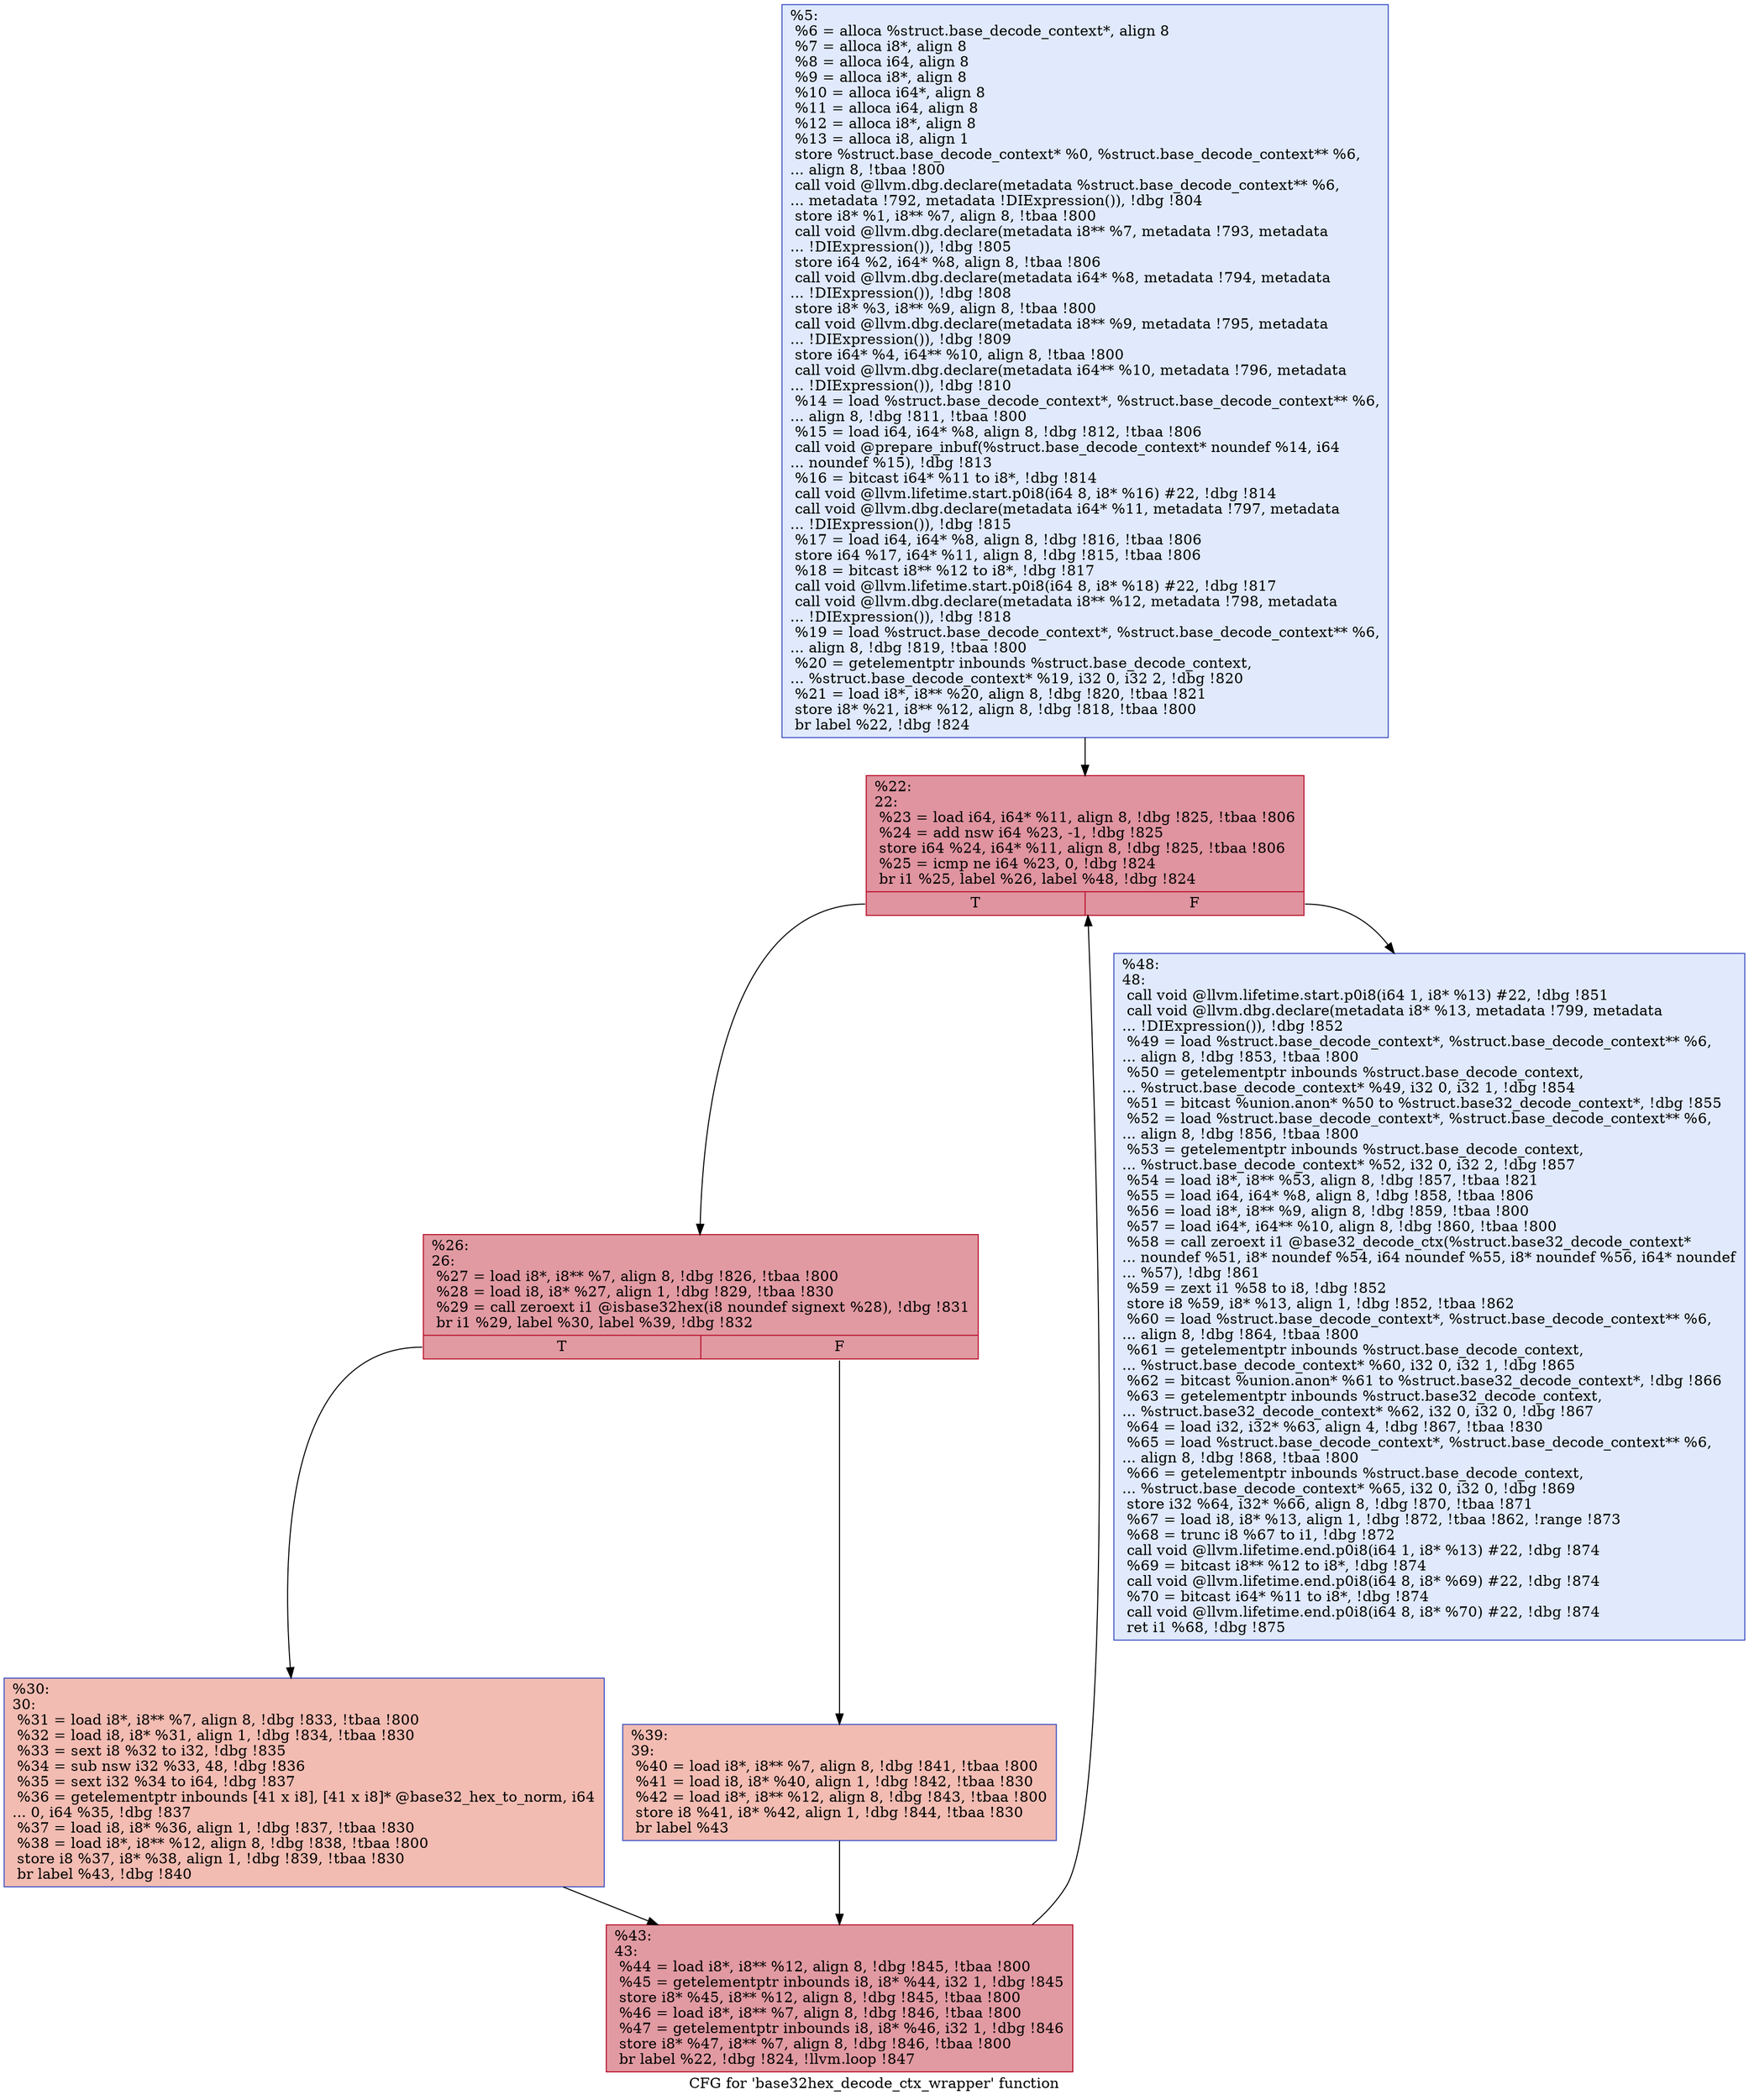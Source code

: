 digraph "CFG for 'base32hex_decode_ctx_wrapper' function" {
	label="CFG for 'base32hex_decode_ctx_wrapper' function";

	Node0xdc4c60 [shape=record,color="#3d50c3ff", style=filled, fillcolor="#b9d0f970",label="{%5:\l  %6 = alloca %struct.base_decode_context*, align 8\l  %7 = alloca i8*, align 8\l  %8 = alloca i64, align 8\l  %9 = alloca i8*, align 8\l  %10 = alloca i64*, align 8\l  %11 = alloca i64, align 8\l  %12 = alloca i8*, align 8\l  %13 = alloca i8, align 1\l  store %struct.base_decode_context* %0, %struct.base_decode_context** %6,\l... align 8, !tbaa !800\l  call void @llvm.dbg.declare(metadata %struct.base_decode_context** %6,\l... metadata !792, metadata !DIExpression()), !dbg !804\l  store i8* %1, i8** %7, align 8, !tbaa !800\l  call void @llvm.dbg.declare(metadata i8** %7, metadata !793, metadata\l... !DIExpression()), !dbg !805\l  store i64 %2, i64* %8, align 8, !tbaa !806\l  call void @llvm.dbg.declare(metadata i64* %8, metadata !794, metadata\l... !DIExpression()), !dbg !808\l  store i8* %3, i8** %9, align 8, !tbaa !800\l  call void @llvm.dbg.declare(metadata i8** %9, metadata !795, metadata\l... !DIExpression()), !dbg !809\l  store i64* %4, i64** %10, align 8, !tbaa !800\l  call void @llvm.dbg.declare(metadata i64** %10, metadata !796, metadata\l... !DIExpression()), !dbg !810\l  %14 = load %struct.base_decode_context*, %struct.base_decode_context** %6,\l... align 8, !dbg !811, !tbaa !800\l  %15 = load i64, i64* %8, align 8, !dbg !812, !tbaa !806\l  call void @prepare_inbuf(%struct.base_decode_context* noundef %14, i64\l... noundef %15), !dbg !813\l  %16 = bitcast i64* %11 to i8*, !dbg !814\l  call void @llvm.lifetime.start.p0i8(i64 8, i8* %16) #22, !dbg !814\l  call void @llvm.dbg.declare(metadata i64* %11, metadata !797, metadata\l... !DIExpression()), !dbg !815\l  %17 = load i64, i64* %8, align 8, !dbg !816, !tbaa !806\l  store i64 %17, i64* %11, align 8, !dbg !815, !tbaa !806\l  %18 = bitcast i8** %12 to i8*, !dbg !817\l  call void @llvm.lifetime.start.p0i8(i64 8, i8* %18) #22, !dbg !817\l  call void @llvm.dbg.declare(metadata i8** %12, metadata !798, metadata\l... !DIExpression()), !dbg !818\l  %19 = load %struct.base_decode_context*, %struct.base_decode_context** %6,\l... align 8, !dbg !819, !tbaa !800\l  %20 = getelementptr inbounds %struct.base_decode_context,\l... %struct.base_decode_context* %19, i32 0, i32 2, !dbg !820\l  %21 = load i8*, i8** %20, align 8, !dbg !820, !tbaa !821\l  store i8* %21, i8** %12, align 8, !dbg !818, !tbaa !800\l  br label %22, !dbg !824\l}"];
	Node0xdc4c60 -> Node0xdc4cf0;
	Node0xdc4cf0 [shape=record,color="#b70d28ff", style=filled, fillcolor="#b70d2870",label="{%22:\l22:                                               \l  %23 = load i64, i64* %11, align 8, !dbg !825, !tbaa !806\l  %24 = add nsw i64 %23, -1, !dbg !825\l  store i64 %24, i64* %11, align 8, !dbg !825, !tbaa !806\l  %25 = icmp ne i64 %23, 0, !dbg !824\l  br i1 %25, label %26, label %48, !dbg !824\l|{<s0>T|<s1>F}}"];
	Node0xdc4cf0:s0 -> Node0xdc4d40;
	Node0xdc4cf0:s1 -> Node0xdc4e80;
	Node0xdc4d40 [shape=record,color="#b70d28ff", style=filled, fillcolor="#bb1b2c70",label="{%26:\l26:                                               \l  %27 = load i8*, i8** %7, align 8, !dbg !826, !tbaa !800\l  %28 = load i8, i8* %27, align 1, !dbg !829, !tbaa !830\l  %29 = call zeroext i1 @isbase32hex(i8 noundef signext %28), !dbg !831\l  br i1 %29, label %30, label %39, !dbg !832\l|{<s0>T|<s1>F}}"];
	Node0xdc4d40:s0 -> Node0xdc4d90;
	Node0xdc4d40:s1 -> Node0xdc4de0;
	Node0xdc4d90 [shape=record,color="#3d50c3ff", style=filled, fillcolor="#e1675170",label="{%30:\l30:                                               \l  %31 = load i8*, i8** %7, align 8, !dbg !833, !tbaa !800\l  %32 = load i8, i8* %31, align 1, !dbg !834, !tbaa !830\l  %33 = sext i8 %32 to i32, !dbg !835\l  %34 = sub nsw i32 %33, 48, !dbg !836\l  %35 = sext i32 %34 to i64, !dbg !837\l  %36 = getelementptr inbounds [41 x i8], [41 x i8]* @base32_hex_to_norm, i64\l... 0, i64 %35, !dbg !837\l  %37 = load i8, i8* %36, align 1, !dbg !837, !tbaa !830\l  %38 = load i8*, i8** %12, align 8, !dbg !838, !tbaa !800\l  store i8 %37, i8* %38, align 1, !dbg !839, !tbaa !830\l  br label %43, !dbg !840\l}"];
	Node0xdc4d90 -> Node0xdc4e30;
	Node0xdc4de0 [shape=record,color="#3d50c3ff", style=filled, fillcolor="#e1675170",label="{%39:\l39:                                               \l  %40 = load i8*, i8** %7, align 8, !dbg !841, !tbaa !800\l  %41 = load i8, i8* %40, align 1, !dbg !842, !tbaa !830\l  %42 = load i8*, i8** %12, align 8, !dbg !843, !tbaa !800\l  store i8 %41, i8* %42, align 1, !dbg !844, !tbaa !830\l  br label %43\l}"];
	Node0xdc4de0 -> Node0xdc4e30;
	Node0xdc4e30 [shape=record,color="#b70d28ff", style=filled, fillcolor="#bb1b2c70",label="{%43:\l43:                                               \l  %44 = load i8*, i8** %12, align 8, !dbg !845, !tbaa !800\l  %45 = getelementptr inbounds i8, i8* %44, i32 1, !dbg !845\l  store i8* %45, i8** %12, align 8, !dbg !845, !tbaa !800\l  %46 = load i8*, i8** %7, align 8, !dbg !846, !tbaa !800\l  %47 = getelementptr inbounds i8, i8* %46, i32 1, !dbg !846\l  store i8* %47, i8** %7, align 8, !dbg !846, !tbaa !800\l  br label %22, !dbg !824, !llvm.loop !847\l}"];
	Node0xdc4e30 -> Node0xdc4cf0;
	Node0xdc4e80 [shape=record,color="#3d50c3ff", style=filled, fillcolor="#b9d0f970",label="{%48:\l48:                                               \l  call void @llvm.lifetime.start.p0i8(i64 1, i8* %13) #22, !dbg !851\l  call void @llvm.dbg.declare(metadata i8* %13, metadata !799, metadata\l... !DIExpression()), !dbg !852\l  %49 = load %struct.base_decode_context*, %struct.base_decode_context** %6,\l... align 8, !dbg !853, !tbaa !800\l  %50 = getelementptr inbounds %struct.base_decode_context,\l... %struct.base_decode_context* %49, i32 0, i32 1, !dbg !854\l  %51 = bitcast %union.anon* %50 to %struct.base32_decode_context*, !dbg !855\l  %52 = load %struct.base_decode_context*, %struct.base_decode_context** %6,\l... align 8, !dbg !856, !tbaa !800\l  %53 = getelementptr inbounds %struct.base_decode_context,\l... %struct.base_decode_context* %52, i32 0, i32 2, !dbg !857\l  %54 = load i8*, i8** %53, align 8, !dbg !857, !tbaa !821\l  %55 = load i64, i64* %8, align 8, !dbg !858, !tbaa !806\l  %56 = load i8*, i8** %9, align 8, !dbg !859, !tbaa !800\l  %57 = load i64*, i64** %10, align 8, !dbg !860, !tbaa !800\l  %58 = call zeroext i1 @base32_decode_ctx(%struct.base32_decode_context*\l... noundef %51, i8* noundef %54, i64 noundef %55, i8* noundef %56, i64* noundef\l... %57), !dbg !861\l  %59 = zext i1 %58 to i8, !dbg !852\l  store i8 %59, i8* %13, align 1, !dbg !852, !tbaa !862\l  %60 = load %struct.base_decode_context*, %struct.base_decode_context** %6,\l... align 8, !dbg !864, !tbaa !800\l  %61 = getelementptr inbounds %struct.base_decode_context,\l... %struct.base_decode_context* %60, i32 0, i32 1, !dbg !865\l  %62 = bitcast %union.anon* %61 to %struct.base32_decode_context*, !dbg !866\l  %63 = getelementptr inbounds %struct.base32_decode_context,\l... %struct.base32_decode_context* %62, i32 0, i32 0, !dbg !867\l  %64 = load i32, i32* %63, align 4, !dbg !867, !tbaa !830\l  %65 = load %struct.base_decode_context*, %struct.base_decode_context** %6,\l... align 8, !dbg !868, !tbaa !800\l  %66 = getelementptr inbounds %struct.base_decode_context,\l... %struct.base_decode_context* %65, i32 0, i32 0, !dbg !869\l  store i32 %64, i32* %66, align 8, !dbg !870, !tbaa !871\l  %67 = load i8, i8* %13, align 1, !dbg !872, !tbaa !862, !range !873\l  %68 = trunc i8 %67 to i1, !dbg !872\l  call void @llvm.lifetime.end.p0i8(i64 1, i8* %13) #22, !dbg !874\l  %69 = bitcast i8** %12 to i8*, !dbg !874\l  call void @llvm.lifetime.end.p0i8(i64 8, i8* %69) #22, !dbg !874\l  %70 = bitcast i64* %11 to i8*, !dbg !874\l  call void @llvm.lifetime.end.p0i8(i64 8, i8* %70) #22, !dbg !874\l  ret i1 %68, !dbg !875\l}"];
}
